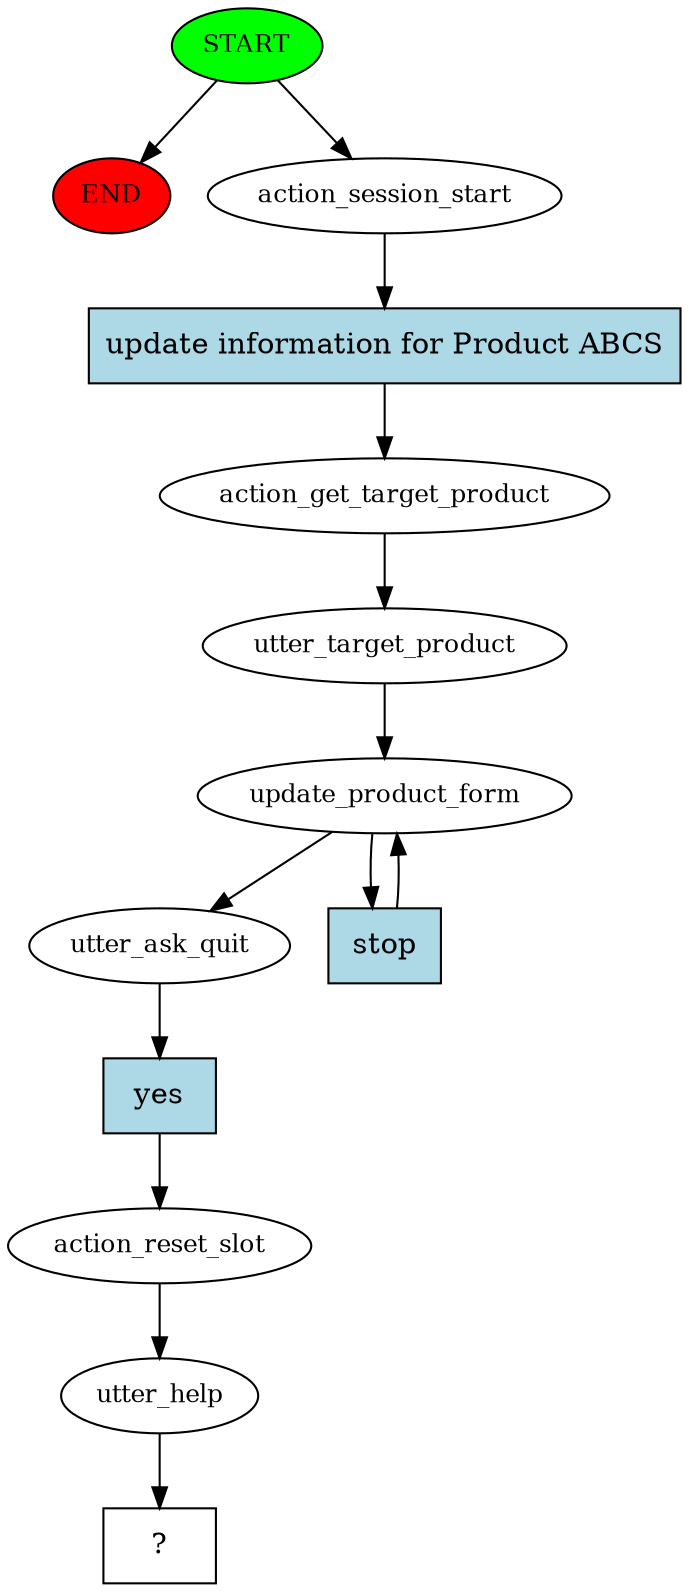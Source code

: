 digraph  {
0 [class="start active", fillcolor=green, fontsize=12, label=START, style=filled];
"-1" [class=end, fillcolor=red, fontsize=12, label=END, style=filled];
1 [class=active, fontsize=12, label=action_session_start];
2 [class=active, fontsize=12, label=action_get_target_product];
3 [class=active, fontsize=12, label=utter_target_product];
4 [class=active, fontsize=12, label=update_product_form];
6 [class=active, fontsize=12, label=utter_ask_quit];
7 [class=active, fontsize=12, label=action_reset_slot];
8 [class=active, fontsize=12, label=utter_help];
9 [class="intent dashed active", label="  ?  ", shape=rect];
10 [class="intent active", fillcolor=lightblue, label="update information for Product ABCS", shape=rect, style=filled];
11 [class="intent active", fillcolor=lightblue, label=stop, shape=rect, style=filled];
12 [class="intent active", fillcolor=lightblue, label=yes, shape=rect, style=filled];
0 -> "-1"  [class="", key=NONE, label=""];
0 -> 1  [class=active, key=NONE, label=""];
1 -> 10  [class=active, key=0];
2 -> 3  [class=active, key=NONE, label=""];
3 -> 4  [class=active, key=NONE, label=""];
4 -> 6  [class=active, key=NONE, label=""];
4 -> 11  [class=active, key=0];
6 -> 12  [class=active, key=0];
7 -> 8  [class=active, key=NONE, label=""];
8 -> 9  [class=active, key=NONE, label=""];
10 -> 2  [class=active, key=0];
11 -> 4  [class=active, key=0];
12 -> 7  [class=active, key=0];
}
